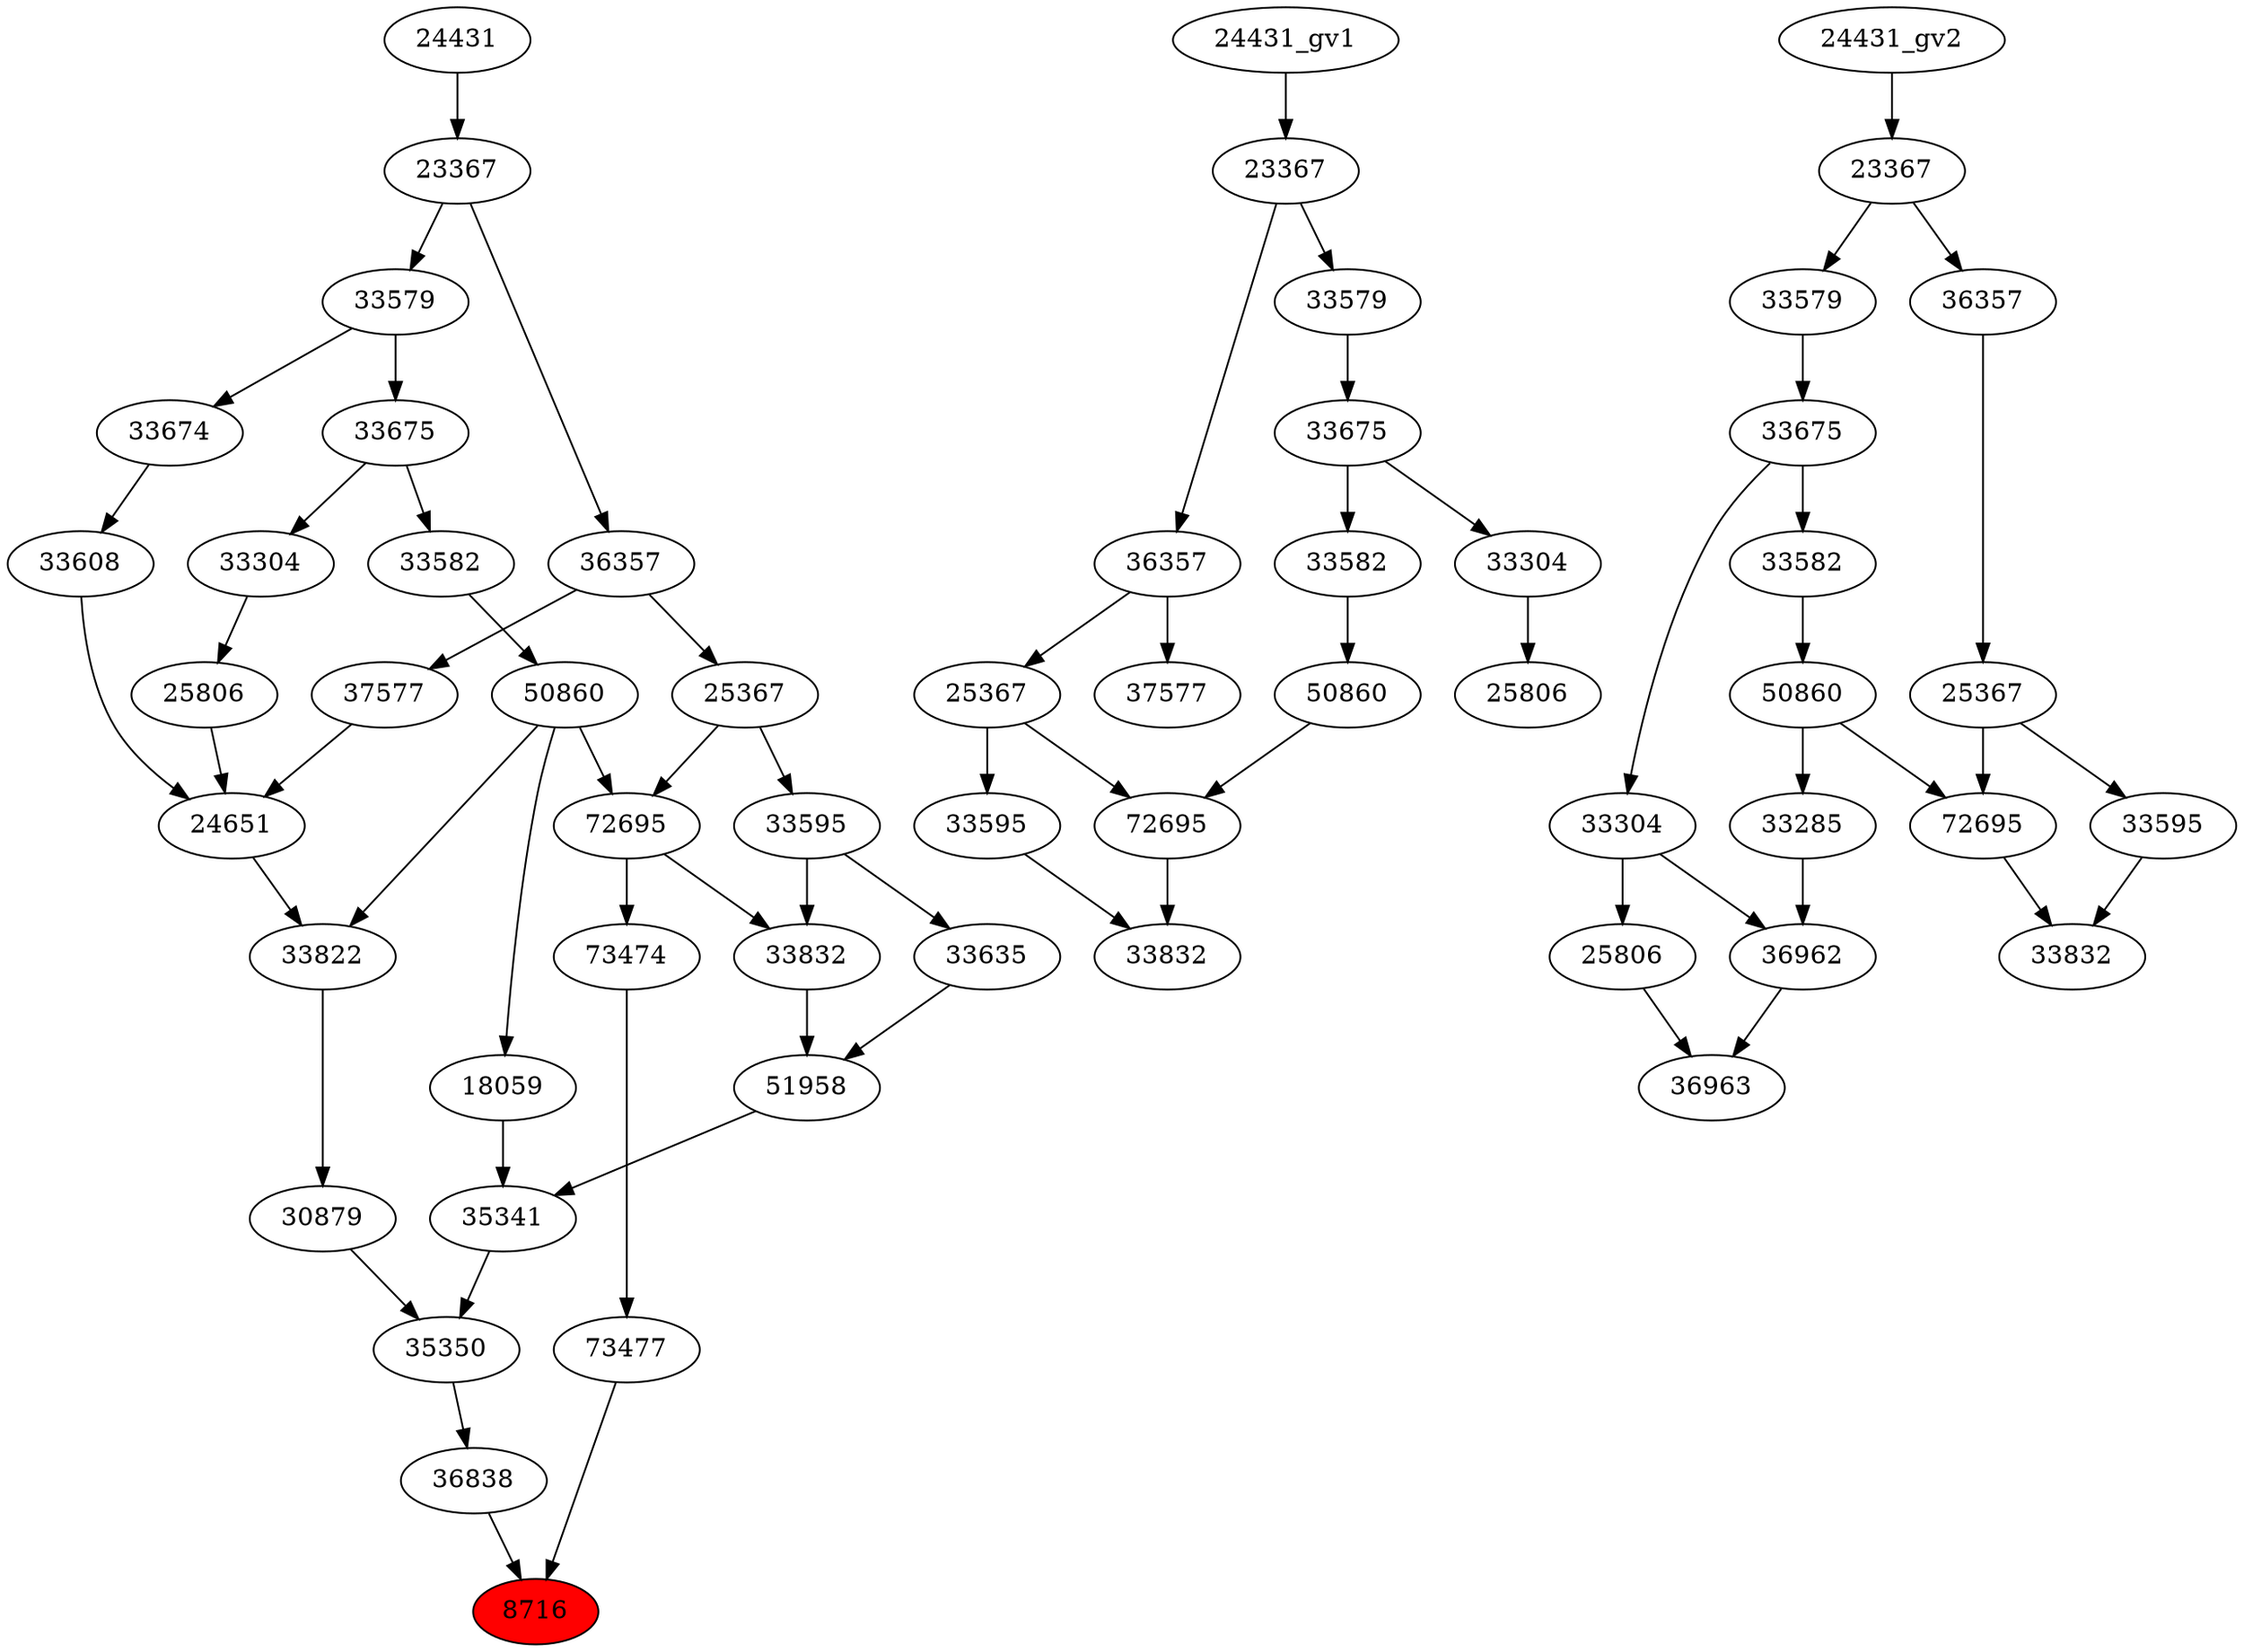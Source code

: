 strict digraph root {
	node [label="\N"];
	{
		node [fillcolor="",
			label="\N",
			style=""
		];
		8716		 [fillcolor=red,
			label=8716,
			style=filled];
		36838		 [label=36838];
		36838 -> 8716;
		73477		 [label=73477];
		73477 -> 8716;
		35350		 [label=35350];
		35350 -> 36838;
		73474		 [label=73474];
		73474 -> 73477;
		30879		 [label=30879];
		30879 -> 35350;
		35341		 [label=35341];
		35341 -> 35350;
		72695		 [label=72695];
		72695 -> 73474;
		33832		 [label=33832];
		72695 -> 33832;
		33822		 [label=33822];
		33822 -> 30879;
		51958		 [label=51958];
		51958 -> 35341;
		18059		 [label=18059];
		18059 -> 35341;
		50860		 [label=50860];
		50860 -> 72695;
		50860 -> 33822;
		50860 -> 18059;
		25367		 [label=25367];
		25367 -> 72695;
		33595		 [label=33595];
		25367 -> 33595;
		24651		 [label=24651];
		24651 -> 33822;
		33832 -> 51958;
		33635		 [label=33635];
		33635 -> 51958;
		33582		 [label=33582];
		33582 -> 50860;
		36357		 [label=36357];
		36357 -> 25367;
		37577		 [label=37577];
		36357 -> 37577;
		25806		 [label=25806];
		25806 -> 24651;
		33608		 [label=33608];
		33608 -> 24651;
		37577 -> 24651;
		33595 -> 33832;
		33595 -> 33635;
		33675		 [label=33675];
		33675 -> 33582;
		33304		 [label=33304];
		33675 -> 33304;
		23367		 [label=23367];
		23367 -> 36357;
		33579		 [label=33579];
		23367 -> 33579;
		33304 -> 25806;
		33674		 [label=33674];
		33674 -> 33608;
		33579 -> 33675;
		33579 -> 33674;
		24431		 [label=24431];
		24431 -> 23367;
	}
	{
		node [label="\N"];
		"72695_gv1"		 [label=72695];
		"33832_gv1"		 [label=33832];
		"72695_gv1" -> "33832_gv1";
		"50860_gv1"		 [label=50860];
		"50860_gv1" -> "72695_gv1";
		"25367_gv1"		 [label=25367];
		"25367_gv1" -> "72695_gv1";
		"33595_gv1"		 [label=33595];
		"25367_gv1" -> "33595_gv1";
		"33582_gv1"		 [label=33582];
		"33582_gv1" -> "50860_gv1";
		"36357_gv1"		 [label=36357];
		"36357_gv1" -> "25367_gv1";
		"37577_gv1"		 [label=37577];
		"36357_gv1" -> "37577_gv1";
		"33595_gv1" -> "33832_gv1";
		"33675_gv1"		 [label=33675];
		"33675_gv1" -> "33582_gv1";
		"33304_gv1"		 [label=33304];
		"33675_gv1" -> "33304_gv1";
		"23367_gv1"		 [label=23367];
		"23367_gv1" -> "36357_gv1";
		"33579_gv1"		 [label=33579];
		"23367_gv1" -> "33579_gv1";
		"25806_gv1"		 [label=25806];
		"33304_gv1" -> "25806_gv1";
		"33579_gv1" -> "33675_gv1";
		"24431_gv1" -> "23367_gv1";
	}
	{
		node [label="\N"];
		36962		 [label=36962];
		36963		 [label=36963];
		36962 -> 36963;
		33285		 [label=33285];
		33285 -> 36962;
		"33304_gv2"		 [label=33304];
		"33304_gv2" -> 36962;
		"25806_gv2"		 [label=25806];
		"33304_gv2" -> "25806_gv2";
		"50860_gv2"		 [label=50860];
		"50860_gv2" -> 33285;
		"72695_gv2"		 [label=72695];
		"50860_gv2" -> "72695_gv2";
		"33675_gv2"		 [label=33675];
		"33675_gv2" -> "33304_gv2";
		"33582_gv2"		 [label=33582];
		"33675_gv2" -> "33582_gv2";
		"25806_gv2" -> 36963;
		"33582_gv2" -> "50860_gv2";
		"33579_gv2"		 [label=33579];
		"33579_gv2" -> "33675_gv2";
		"33832_gv2"		 [label=33832];
		"72695_gv2" -> "33832_gv2";
		"33595_gv2"		 [label=33595];
		"33595_gv2" -> "33832_gv2";
		"23367_gv2"		 [label=23367];
		"23367_gv2" -> "33579_gv2";
		"36357_gv2"		 [label=36357];
		"23367_gv2" -> "36357_gv2";
		"25367_gv2"		 [label=25367];
		"25367_gv2" -> "72695_gv2";
		"25367_gv2" -> "33595_gv2";
		"24431_gv2" -> "23367_gv2";
		"36357_gv2" -> "25367_gv2";
	}
}
